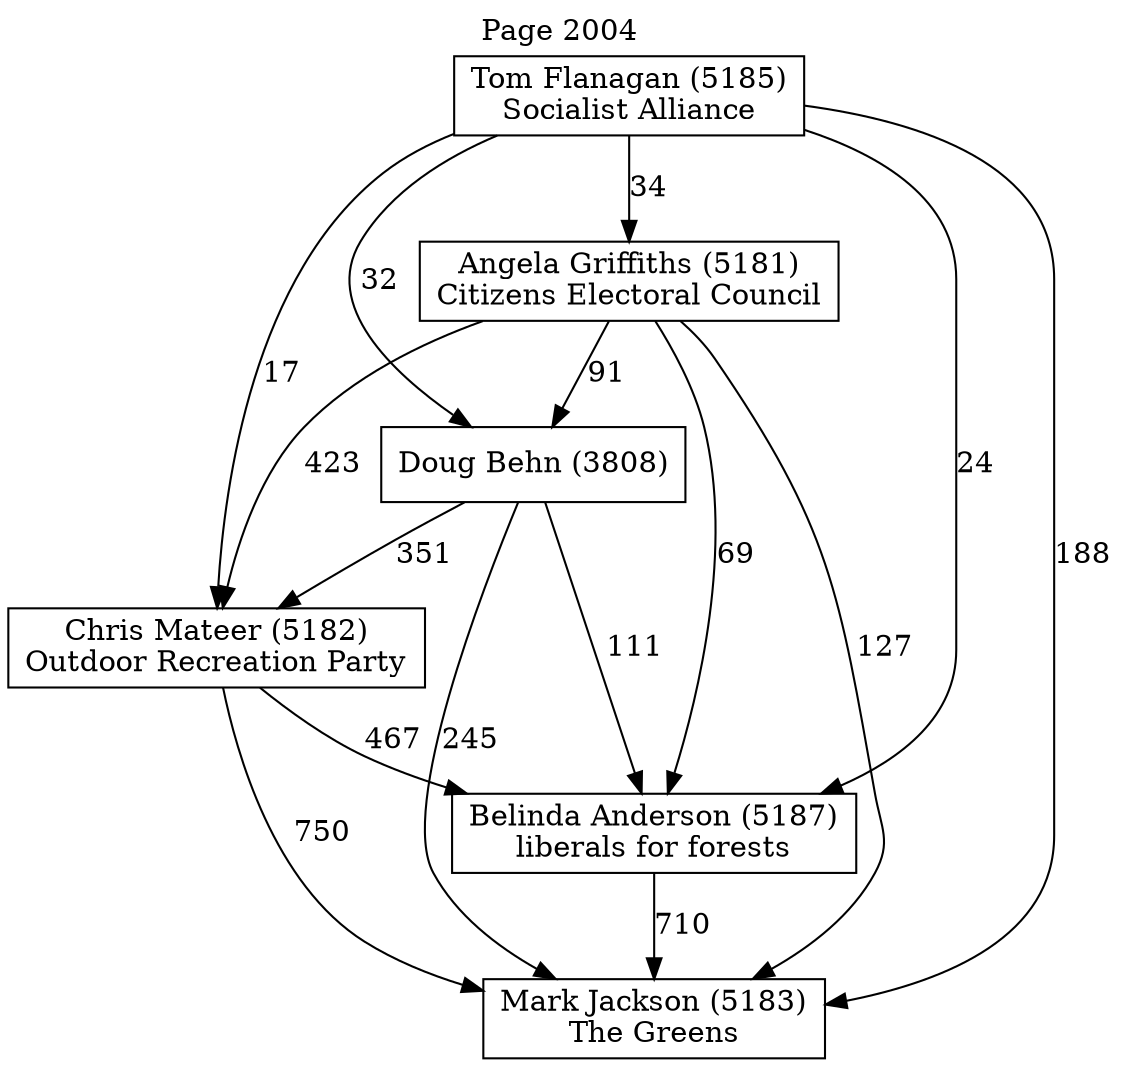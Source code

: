 // House preference flow
digraph "Mark Jackson (5183)_Page_2004" {
	graph [label="Page 2004" labelloc=t mclimit=10]
	node [shape=box]
	"Angela Griffiths (5181)" [label="Angela Griffiths (5181)
Citizens Electoral Council"]
	"Belinda Anderson (5187)" [label="Belinda Anderson (5187)
liberals for forests"]
	"Chris Mateer (5182)" [label="Chris Mateer (5182)
Outdoor Recreation Party"]
	"Doug Behn (3808)" [label="Doug Behn (3808)
"]
	"Mark Jackson (5183)" [label="Mark Jackson (5183)
The Greens"]
	"Tom Flanagan (5185)" [label="Tom Flanagan (5185)
Socialist Alliance"]
	"Angela Griffiths (5181)" -> "Belinda Anderson (5187)" [label=69]
	"Angela Griffiths (5181)" -> "Chris Mateer (5182)" [label=423]
	"Angela Griffiths (5181)" -> "Doug Behn (3808)" [label=91]
	"Angela Griffiths (5181)" -> "Mark Jackson (5183)" [label=127]
	"Belinda Anderson (5187)" -> "Mark Jackson (5183)" [label=710]
	"Chris Mateer (5182)" -> "Belinda Anderson (5187)" [label=467]
	"Chris Mateer (5182)" -> "Mark Jackson (5183)" [label=750]
	"Doug Behn (3808)" -> "Belinda Anderson (5187)" [label=111]
	"Doug Behn (3808)" -> "Chris Mateer (5182)" [label=351]
	"Doug Behn (3808)" -> "Mark Jackson (5183)" [label=245]
	"Tom Flanagan (5185)" -> "Angela Griffiths (5181)" [label=34]
	"Tom Flanagan (5185)" -> "Belinda Anderson (5187)" [label=24]
	"Tom Flanagan (5185)" -> "Chris Mateer (5182)" [label=17]
	"Tom Flanagan (5185)" -> "Doug Behn (3808)" [label=32]
	"Tom Flanagan (5185)" -> "Mark Jackson (5183)" [label=188]
}
